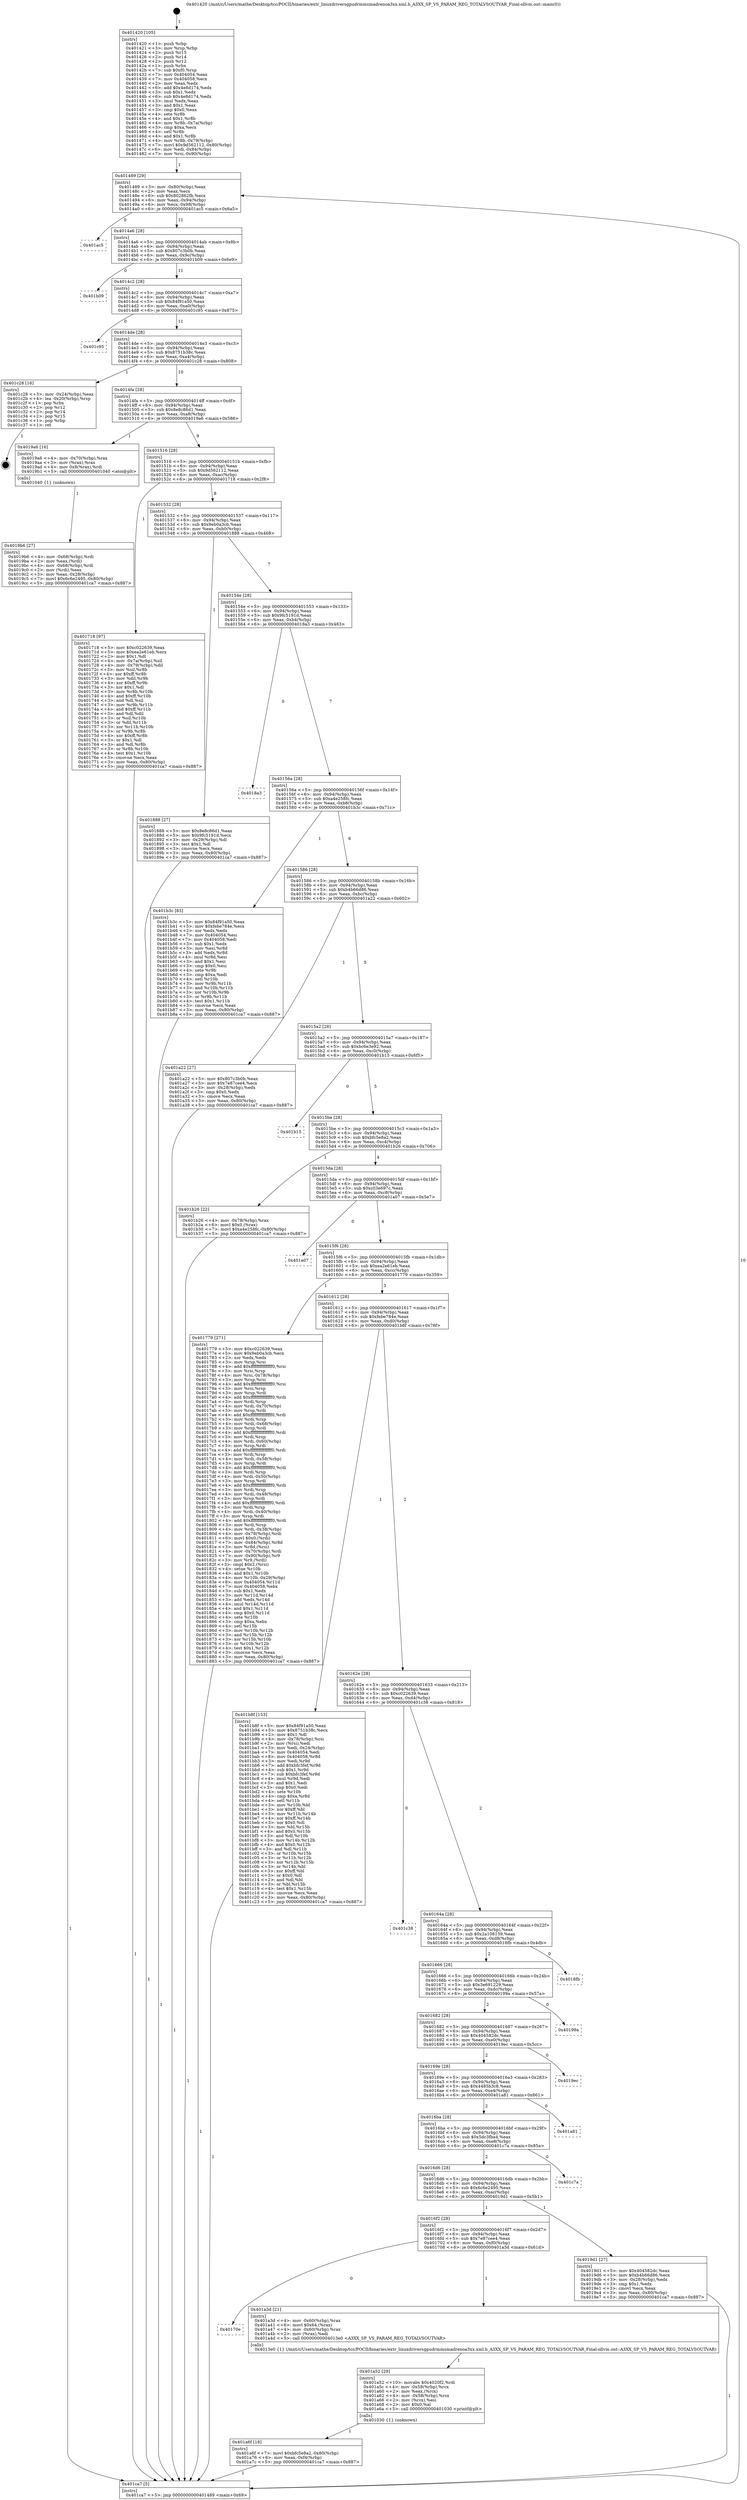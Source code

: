 digraph "0x401420" {
  label = "0x401420 (/mnt/c/Users/mathe/Desktop/tcc/POCII/binaries/extr_linuxdriversgpudrmmsmadrenoa3xx.xml.h_A3XX_SP_VS_PARAM_REG_TOTALVSOUTVAR_Final-ollvm.out::main(0))"
  labelloc = "t"
  node[shape=record]

  Entry [label="",width=0.3,height=0.3,shape=circle,fillcolor=black,style=filled]
  "0x401489" [label="{
     0x401489 [29]\l
     | [instrs]\l
     &nbsp;&nbsp;0x401489 \<+3\>: mov -0x80(%rbp),%eax\l
     &nbsp;&nbsp;0x40148c \<+2\>: mov %eax,%ecx\l
     &nbsp;&nbsp;0x40148e \<+6\>: sub $0x802862fb,%ecx\l
     &nbsp;&nbsp;0x401494 \<+6\>: mov %eax,-0x94(%rbp)\l
     &nbsp;&nbsp;0x40149a \<+6\>: mov %ecx,-0x98(%rbp)\l
     &nbsp;&nbsp;0x4014a0 \<+6\>: je 0000000000401ac5 \<main+0x6a5\>\l
  }"]
  "0x401ac5" [label="{
     0x401ac5\l
  }", style=dashed]
  "0x4014a6" [label="{
     0x4014a6 [28]\l
     | [instrs]\l
     &nbsp;&nbsp;0x4014a6 \<+5\>: jmp 00000000004014ab \<main+0x8b\>\l
     &nbsp;&nbsp;0x4014ab \<+6\>: mov -0x94(%rbp),%eax\l
     &nbsp;&nbsp;0x4014b1 \<+5\>: sub $0x807c3b0b,%eax\l
     &nbsp;&nbsp;0x4014b6 \<+6\>: mov %eax,-0x9c(%rbp)\l
     &nbsp;&nbsp;0x4014bc \<+6\>: je 0000000000401b09 \<main+0x6e9\>\l
  }"]
  Exit [label="",width=0.3,height=0.3,shape=circle,fillcolor=black,style=filled,peripheries=2]
  "0x401b09" [label="{
     0x401b09\l
  }", style=dashed]
  "0x4014c2" [label="{
     0x4014c2 [28]\l
     | [instrs]\l
     &nbsp;&nbsp;0x4014c2 \<+5\>: jmp 00000000004014c7 \<main+0xa7\>\l
     &nbsp;&nbsp;0x4014c7 \<+6\>: mov -0x94(%rbp),%eax\l
     &nbsp;&nbsp;0x4014cd \<+5\>: sub $0x84f91a50,%eax\l
     &nbsp;&nbsp;0x4014d2 \<+6\>: mov %eax,-0xa0(%rbp)\l
     &nbsp;&nbsp;0x4014d8 \<+6\>: je 0000000000401c95 \<main+0x875\>\l
  }"]
  "0x401a6f" [label="{
     0x401a6f [18]\l
     | [instrs]\l
     &nbsp;&nbsp;0x401a6f \<+7\>: movl $0xbfc5e8a2,-0x80(%rbp)\l
     &nbsp;&nbsp;0x401a76 \<+6\>: mov %eax,-0xf4(%rbp)\l
     &nbsp;&nbsp;0x401a7c \<+5\>: jmp 0000000000401ca7 \<main+0x887\>\l
  }"]
  "0x401c95" [label="{
     0x401c95\l
  }", style=dashed]
  "0x4014de" [label="{
     0x4014de [28]\l
     | [instrs]\l
     &nbsp;&nbsp;0x4014de \<+5\>: jmp 00000000004014e3 \<main+0xc3\>\l
     &nbsp;&nbsp;0x4014e3 \<+6\>: mov -0x94(%rbp),%eax\l
     &nbsp;&nbsp;0x4014e9 \<+5\>: sub $0x8751b38c,%eax\l
     &nbsp;&nbsp;0x4014ee \<+6\>: mov %eax,-0xa4(%rbp)\l
     &nbsp;&nbsp;0x4014f4 \<+6\>: je 0000000000401c28 \<main+0x808\>\l
  }"]
  "0x401a52" [label="{
     0x401a52 [29]\l
     | [instrs]\l
     &nbsp;&nbsp;0x401a52 \<+10\>: movabs $0x4020f2,%rdi\l
     &nbsp;&nbsp;0x401a5c \<+4\>: mov -0x58(%rbp),%rcx\l
     &nbsp;&nbsp;0x401a60 \<+2\>: mov %eax,(%rcx)\l
     &nbsp;&nbsp;0x401a62 \<+4\>: mov -0x58(%rbp),%rcx\l
     &nbsp;&nbsp;0x401a66 \<+2\>: mov (%rcx),%esi\l
     &nbsp;&nbsp;0x401a68 \<+2\>: mov $0x0,%al\l
     &nbsp;&nbsp;0x401a6a \<+5\>: call 0000000000401030 \<printf@plt\>\l
     | [calls]\l
     &nbsp;&nbsp;0x401030 \{1\} (unknown)\l
  }"]
  "0x401c28" [label="{
     0x401c28 [16]\l
     | [instrs]\l
     &nbsp;&nbsp;0x401c28 \<+3\>: mov -0x24(%rbp),%eax\l
     &nbsp;&nbsp;0x401c2b \<+4\>: lea -0x20(%rbp),%rsp\l
     &nbsp;&nbsp;0x401c2f \<+1\>: pop %rbx\l
     &nbsp;&nbsp;0x401c30 \<+2\>: pop %r12\l
     &nbsp;&nbsp;0x401c32 \<+2\>: pop %r14\l
     &nbsp;&nbsp;0x401c34 \<+2\>: pop %r15\l
     &nbsp;&nbsp;0x401c36 \<+1\>: pop %rbp\l
     &nbsp;&nbsp;0x401c37 \<+1\>: ret\l
  }"]
  "0x4014fa" [label="{
     0x4014fa [28]\l
     | [instrs]\l
     &nbsp;&nbsp;0x4014fa \<+5\>: jmp 00000000004014ff \<main+0xdf\>\l
     &nbsp;&nbsp;0x4014ff \<+6\>: mov -0x94(%rbp),%eax\l
     &nbsp;&nbsp;0x401505 \<+5\>: sub $0x8e8c86d1,%eax\l
     &nbsp;&nbsp;0x40150a \<+6\>: mov %eax,-0xa8(%rbp)\l
     &nbsp;&nbsp;0x401510 \<+6\>: je 00000000004019a6 \<main+0x586\>\l
  }"]
  "0x40170e" [label="{
     0x40170e\l
  }", style=dashed]
  "0x4019a6" [label="{
     0x4019a6 [16]\l
     | [instrs]\l
     &nbsp;&nbsp;0x4019a6 \<+4\>: mov -0x70(%rbp),%rax\l
     &nbsp;&nbsp;0x4019aa \<+3\>: mov (%rax),%rax\l
     &nbsp;&nbsp;0x4019ad \<+4\>: mov 0x8(%rax),%rdi\l
     &nbsp;&nbsp;0x4019b1 \<+5\>: call 0000000000401040 \<atoi@plt\>\l
     | [calls]\l
     &nbsp;&nbsp;0x401040 \{1\} (unknown)\l
  }"]
  "0x401516" [label="{
     0x401516 [28]\l
     | [instrs]\l
     &nbsp;&nbsp;0x401516 \<+5\>: jmp 000000000040151b \<main+0xfb\>\l
     &nbsp;&nbsp;0x40151b \<+6\>: mov -0x94(%rbp),%eax\l
     &nbsp;&nbsp;0x401521 \<+5\>: sub $0x9d562112,%eax\l
     &nbsp;&nbsp;0x401526 \<+6\>: mov %eax,-0xac(%rbp)\l
     &nbsp;&nbsp;0x40152c \<+6\>: je 0000000000401718 \<main+0x2f8\>\l
  }"]
  "0x401a3d" [label="{
     0x401a3d [21]\l
     | [instrs]\l
     &nbsp;&nbsp;0x401a3d \<+4\>: mov -0x60(%rbp),%rax\l
     &nbsp;&nbsp;0x401a41 \<+6\>: movl $0x64,(%rax)\l
     &nbsp;&nbsp;0x401a47 \<+4\>: mov -0x60(%rbp),%rax\l
     &nbsp;&nbsp;0x401a4b \<+2\>: mov (%rax),%edi\l
     &nbsp;&nbsp;0x401a4d \<+5\>: call 00000000004013e0 \<A3XX_SP_VS_PARAM_REG_TOTALVSOUTVAR\>\l
     | [calls]\l
     &nbsp;&nbsp;0x4013e0 \{1\} (/mnt/c/Users/mathe/Desktop/tcc/POCII/binaries/extr_linuxdriversgpudrmmsmadrenoa3xx.xml.h_A3XX_SP_VS_PARAM_REG_TOTALVSOUTVAR_Final-ollvm.out::A3XX_SP_VS_PARAM_REG_TOTALVSOUTVAR)\l
  }"]
  "0x401718" [label="{
     0x401718 [97]\l
     | [instrs]\l
     &nbsp;&nbsp;0x401718 \<+5\>: mov $0xc022639,%eax\l
     &nbsp;&nbsp;0x40171d \<+5\>: mov $0xea2e61eb,%ecx\l
     &nbsp;&nbsp;0x401722 \<+2\>: mov $0x1,%dl\l
     &nbsp;&nbsp;0x401724 \<+4\>: mov -0x7a(%rbp),%sil\l
     &nbsp;&nbsp;0x401728 \<+4\>: mov -0x79(%rbp),%dil\l
     &nbsp;&nbsp;0x40172c \<+3\>: mov %sil,%r8b\l
     &nbsp;&nbsp;0x40172f \<+4\>: xor $0xff,%r8b\l
     &nbsp;&nbsp;0x401733 \<+3\>: mov %dil,%r9b\l
     &nbsp;&nbsp;0x401736 \<+4\>: xor $0xff,%r9b\l
     &nbsp;&nbsp;0x40173a \<+3\>: xor $0x1,%dl\l
     &nbsp;&nbsp;0x40173d \<+3\>: mov %r8b,%r10b\l
     &nbsp;&nbsp;0x401740 \<+4\>: and $0xff,%r10b\l
     &nbsp;&nbsp;0x401744 \<+3\>: and %dl,%sil\l
     &nbsp;&nbsp;0x401747 \<+3\>: mov %r9b,%r11b\l
     &nbsp;&nbsp;0x40174a \<+4\>: and $0xff,%r11b\l
     &nbsp;&nbsp;0x40174e \<+3\>: and %dl,%dil\l
     &nbsp;&nbsp;0x401751 \<+3\>: or %sil,%r10b\l
     &nbsp;&nbsp;0x401754 \<+3\>: or %dil,%r11b\l
     &nbsp;&nbsp;0x401757 \<+3\>: xor %r11b,%r10b\l
     &nbsp;&nbsp;0x40175a \<+3\>: or %r9b,%r8b\l
     &nbsp;&nbsp;0x40175d \<+4\>: xor $0xff,%r8b\l
     &nbsp;&nbsp;0x401761 \<+3\>: or $0x1,%dl\l
     &nbsp;&nbsp;0x401764 \<+3\>: and %dl,%r8b\l
     &nbsp;&nbsp;0x401767 \<+3\>: or %r8b,%r10b\l
     &nbsp;&nbsp;0x40176a \<+4\>: test $0x1,%r10b\l
     &nbsp;&nbsp;0x40176e \<+3\>: cmovne %ecx,%eax\l
     &nbsp;&nbsp;0x401771 \<+3\>: mov %eax,-0x80(%rbp)\l
     &nbsp;&nbsp;0x401774 \<+5\>: jmp 0000000000401ca7 \<main+0x887\>\l
  }"]
  "0x401532" [label="{
     0x401532 [28]\l
     | [instrs]\l
     &nbsp;&nbsp;0x401532 \<+5\>: jmp 0000000000401537 \<main+0x117\>\l
     &nbsp;&nbsp;0x401537 \<+6\>: mov -0x94(%rbp),%eax\l
     &nbsp;&nbsp;0x40153d \<+5\>: sub $0x9eb0a3cb,%eax\l
     &nbsp;&nbsp;0x401542 \<+6\>: mov %eax,-0xb0(%rbp)\l
     &nbsp;&nbsp;0x401548 \<+6\>: je 0000000000401888 \<main+0x468\>\l
  }"]
  "0x401ca7" [label="{
     0x401ca7 [5]\l
     | [instrs]\l
     &nbsp;&nbsp;0x401ca7 \<+5\>: jmp 0000000000401489 \<main+0x69\>\l
  }"]
  "0x401420" [label="{
     0x401420 [105]\l
     | [instrs]\l
     &nbsp;&nbsp;0x401420 \<+1\>: push %rbp\l
     &nbsp;&nbsp;0x401421 \<+3\>: mov %rsp,%rbp\l
     &nbsp;&nbsp;0x401424 \<+2\>: push %r15\l
     &nbsp;&nbsp;0x401426 \<+2\>: push %r14\l
     &nbsp;&nbsp;0x401428 \<+2\>: push %r12\l
     &nbsp;&nbsp;0x40142a \<+1\>: push %rbx\l
     &nbsp;&nbsp;0x40142b \<+7\>: sub $0xf0,%rsp\l
     &nbsp;&nbsp;0x401432 \<+7\>: mov 0x404054,%eax\l
     &nbsp;&nbsp;0x401439 \<+7\>: mov 0x404058,%ecx\l
     &nbsp;&nbsp;0x401440 \<+2\>: mov %eax,%edx\l
     &nbsp;&nbsp;0x401442 \<+6\>: add $0x4e8d174,%edx\l
     &nbsp;&nbsp;0x401448 \<+3\>: sub $0x1,%edx\l
     &nbsp;&nbsp;0x40144b \<+6\>: sub $0x4e8d174,%edx\l
     &nbsp;&nbsp;0x401451 \<+3\>: imul %edx,%eax\l
     &nbsp;&nbsp;0x401454 \<+3\>: and $0x1,%eax\l
     &nbsp;&nbsp;0x401457 \<+3\>: cmp $0x0,%eax\l
     &nbsp;&nbsp;0x40145a \<+4\>: sete %r8b\l
     &nbsp;&nbsp;0x40145e \<+4\>: and $0x1,%r8b\l
     &nbsp;&nbsp;0x401462 \<+4\>: mov %r8b,-0x7a(%rbp)\l
     &nbsp;&nbsp;0x401466 \<+3\>: cmp $0xa,%ecx\l
     &nbsp;&nbsp;0x401469 \<+4\>: setl %r8b\l
     &nbsp;&nbsp;0x40146d \<+4\>: and $0x1,%r8b\l
     &nbsp;&nbsp;0x401471 \<+4\>: mov %r8b,-0x79(%rbp)\l
     &nbsp;&nbsp;0x401475 \<+7\>: movl $0x9d562112,-0x80(%rbp)\l
     &nbsp;&nbsp;0x40147c \<+6\>: mov %edi,-0x84(%rbp)\l
     &nbsp;&nbsp;0x401482 \<+7\>: mov %rsi,-0x90(%rbp)\l
  }"]
  "0x4016f2" [label="{
     0x4016f2 [28]\l
     | [instrs]\l
     &nbsp;&nbsp;0x4016f2 \<+5\>: jmp 00000000004016f7 \<main+0x2d7\>\l
     &nbsp;&nbsp;0x4016f7 \<+6\>: mov -0x94(%rbp),%eax\l
     &nbsp;&nbsp;0x4016fd \<+5\>: sub $0x7e87cee4,%eax\l
     &nbsp;&nbsp;0x401702 \<+6\>: mov %eax,-0xf0(%rbp)\l
     &nbsp;&nbsp;0x401708 \<+6\>: je 0000000000401a3d \<main+0x61d\>\l
  }"]
  "0x401888" [label="{
     0x401888 [27]\l
     | [instrs]\l
     &nbsp;&nbsp;0x401888 \<+5\>: mov $0x8e8c86d1,%eax\l
     &nbsp;&nbsp;0x40188d \<+5\>: mov $0x9fc5191d,%ecx\l
     &nbsp;&nbsp;0x401892 \<+3\>: mov -0x29(%rbp),%dl\l
     &nbsp;&nbsp;0x401895 \<+3\>: test $0x1,%dl\l
     &nbsp;&nbsp;0x401898 \<+3\>: cmovne %ecx,%eax\l
     &nbsp;&nbsp;0x40189b \<+3\>: mov %eax,-0x80(%rbp)\l
     &nbsp;&nbsp;0x40189e \<+5\>: jmp 0000000000401ca7 \<main+0x887\>\l
  }"]
  "0x40154e" [label="{
     0x40154e [28]\l
     | [instrs]\l
     &nbsp;&nbsp;0x40154e \<+5\>: jmp 0000000000401553 \<main+0x133\>\l
     &nbsp;&nbsp;0x401553 \<+6\>: mov -0x94(%rbp),%eax\l
     &nbsp;&nbsp;0x401559 \<+5\>: sub $0x9fc5191d,%eax\l
     &nbsp;&nbsp;0x40155e \<+6\>: mov %eax,-0xb4(%rbp)\l
     &nbsp;&nbsp;0x401564 \<+6\>: je 00000000004018a3 \<main+0x483\>\l
  }"]
  "0x4019d1" [label="{
     0x4019d1 [27]\l
     | [instrs]\l
     &nbsp;&nbsp;0x4019d1 \<+5\>: mov $0x404582dc,%eax\l
     &nbsp;&nbsp;0x4019d6 \<+5\>: mov $0xb4b66d86,%ecx\l
     &nbsp;&nbsp;0x4019db \<+3\>: mov -0x28(%rbp),%edx\l
     &nbsp;&nbsp;0x4019de \<+3\>: cmp $0x1,%edx\l
     &nbsp;&nbsp;0x4019e1 \<+3\>: cmovl %ecx,%eax\l
     &nbsp;&nbsp;0x4019e4 \<+3\>: mov %eax,-0x80(%rbp)\l
     &nbsp;&nbsp;0x4019e7 \<+5\>: jmp 0000000000401ca7 \<main+0x887\>\l
  }"]
  "0x4018a3" [label="{
     0x4018a3\l
  }", style=dashed]
  "0x40156a" [label="{
     0x40156a [28]\l
     | [instrs]\l
     &nbsp;&nbsp;0x40156a \<+5\>: jmp 000000000040156f \<main+0x14f\>\l
     &nbsp;&nbsp;0x40156f \<+6\>: mov -0x94(%rbp),%eax\l
     &nbsp;&nbsp;0x401575 \<+5\>: sub $0xa4e258fc,%eax\l
     &nbsp;&nbsp;0x40157a \<+6\>: mov %eax,-0xb8(%rbp)\l
     &nbsp;&nbsp;0x401580 \<+6\>: je 0000000000401b3c \<main+0x71c\>\l
  }"]
  "0x4016d6" [label="{
     0x4016d6 [28]\l
     | [instrs]\l
     &nbsp;&nbsp;0x4016d6 \<+5\>: jmp 00000000004016db \<main+0x2bb\>\l
     &nbsp;&nbsp;0x4016db \<+6\>: mov -0x94(%rbp),%eax\l
     &nbsp;&nbsp;0x4016e1 \<+5\>: sub $0x6c6e2495,%eax\l
     &nbsp;&nbsp;0x4016e6 \<+6\>: mov %eax,-0xec(%rbp)\l
     &nbsp;&nbsp;0x4016ec \<+6\>: je 00000000004019d1 \<main+0x5b1\>\l
  }"]
  "0x401b3c" [label="{
     0x401b3c [83]\l
     | [instrs]\l
     &nbsp;&nbsp;0x401b3c \<+5\>: mov $0x84f91a50,%eax\l
     &nbsp;&nbsp;0x401b41 \<+5\>: mov $0xfebe784e,%ecx\l
     &nbsp;&nbsp;0x401b46 \<+2\>: xor %edx,%edx\l
     &nbsp;&nbsp;0x401b48 \<+7\>: mov 0x404054,%esi\l
     &nbsp;&nbsp;0x401b4f \<+7\>: mov 0x404058,%edi\l
     &nbsp;&nbsp;0x401b56 \<+3\>: sub $0x1,%edx\l
     &nbsp;&nbsp;0x401b59 \<+3\>: mov %esi,%r8d\l
     &nbsp;&nbsp;0x401b5c \<+3\>: add %edx,%r8d\l
     &nbsp;&nbsp;0x401b5f \<+4\>: imul %r8d,%esi\l
     &nbsp;&nbsp;0x401b63 \<+3\>: and $0x1,%esi\l
     &nbsp;&nbsp;0x401b66 \<+3\>: cmp $0x0,%esi\l
     &nbsp;&nbsp;0x401b69 \<+4\>: sete %r9b\l
     &nbsp;&nbsp;0x401b6d \<+3\>: cmp $0xa,%edi\l
     &nbsp;&nbsp;0x401b70 \<+4\>: setl %r10b\l
     &nbsp;&nbsp;0x401b74 \<+3\>: mov %r9b,%r11b\l
     &nbsp;&nbsp;0x401b77 \<+3\>: and %r10b,%r11b\l
     &nbsp;&nbsp;0x401b7a \<+3\>: xor %r10b,%r9b\l
     &nbsp;&nbsp;0x401b7d \<+3\>: or %r9b,%r11b\l
     &nbsp;&nbsp;0x401b80 \<+4\>: test $0x1,%r11b\l
     &nbsp;&nbsp;0x401b84 \<+3\>: cmovne %ecx,%eax\l
     &nbsp;&nbsp;0x401b87 \<+3\>: mov %eax,-0x80(%rbp)\l
     &nbsp;&nbsp;0x401b8a \<+5\>: jmp 0000000000401ca7 \<main+0x887\>\l
  }"]
  "0x401586" [label="{
     0x401586 [28]\l
     | [instrs]\l
     &nbsp;&nbsp;0x401586 \<+5\>: jmp 000000000040158b \<main+0x16b\>\l
     &nbsp;&nbsp;0x40158b \<+6\>: mov -0x94(%rbp),%eax\l
     &nbsp;&nbsp;0x401591 \<+5\>: sub $0xb4b66d86,%eax\l
     &nbsp;&nbsp;0x401596 \<+6\>: mov %eax,-0xbc(%rbp)\l
     &nbsp;&nbsp;0x40159c \<+6\>: je 0000000000401a22 \<main+0x602\>\l
  }"]
  "0x401c7a" [label="{
     0x401c7a\l
  }", style=dashed]
  "0x401a22" [label="{
     0x401a22 [27]\l
     | [instrs]\l
     &nbsp;&nbsp;0x401a22 \<+5\>: mov $0x807c3b0b,%eax\l
     &nbsp;&nbsp;0x401a27 \<+5\>: mov $0x7e87cee4,%ecx\l
     &nbsp;&nbsp;0x401a2c \<+3\>: mov -0x28(%rbp),%edx\l
     &nbsp;&nbsp;0x401a2f \<+3\>: cmp $0x0,%edx\l
     &nbsp;&nbsp;0x401a32 \<+3\>: cmove %ecx,%eax\l
     &nbsp;&nbsp;0x401a35 \<+3\>: mov %eax,-0x80(%rbp)\l
     &nbsp;&nbsp;0x401a38 \<+5\>: jmp 0000000000401ca7 \<main+0x887\>\l
  }"]
  "0x4015a2" [label="{
     0x4015a2 [28]\l
     | [instrs]\l
     &nbsp;&nbsp;0x4015a2 \<+5\>: jmp 00000000004015a7 \<main+0x187\>\l
     &nbsp;&nbsp;0x4015a7 \<+6\>: mov -0x94(%rbp),%eax\l
     &nbsp;&nbsp;0x4015ad \<+5\>: sub $0xbc6e3e92,%eax\l
     &nbsp;&nbsp;0x4015b2 \<+6\>: mov %eax,-0xc0(%rbp)\l
     &nbsp;&nbsp;0x4015b8 \<+6\>: je 0000000000401b15 \<main+0x6f5\>\l
  }"]
  "0x4016ba" [label="{
     0x4016ba [28]\l
     | [instrs]\l
     &nbsp;&nbsp;0x4016ba \<+5\>: jmp 00000000004016bf \<main+0x29f\>\l
     &nbsp;&nbsp;0x4016bf \<+6\>: mov -0x94(%rbp),%eax\l
     &nbsp;&nbsp;0x4016c5 \<+5\>: sub $0x5dc3fba4,%eax\l
     &nbsp;&nbsp;0x4016ca \<+6\>: mov %eax,-0xe8(%rbp)\l
     &nbsp;&nbsp;0x4016d0 \<+6\>: je 0000000000401c7a \<main+0x85a\>\l
  }"]
  "0x401b15" [label="{
     0x401b15\l
  }", style=dashed]
  "0x4015be" [label="{
     0x4015be [28]\l
     | [instrs]\l
     &nbsp;&nbsp;0x4015be \<+5\>: jmp 00000000004015c3 \<main+0x1a3\>\l
     &nbsp;&nbsp;0x4015c3 \<+6\>: mov -0x94(%rbp),%eax\l
     &nbsp;&nbsp;0x4015c9 \<+5\>: sub $0xbfc5e8a2,%eax\l
     &nbsp;&nbsp;0x4015ce \<+6\>: mov %eax,-0xc4(%rbp)\l
     &nbsp;&nbsp;0x4015d4 \<+6\>: je 0000000000401b26 \<main+0x706\>\l
  }"]
  "0x401a81" [label="{
     0x401a81\l
  }", style=dashed]
  "0x401b26" [label="{
     0x401b26 [22]\l
     | [instrs]\l
     &nbsp;&nbsp;0x401b26 \<+4\>: mov -0x78(%rbp),%rax\l
     &nbsp;&nbsp;0x401b2a \<+6\>: movl $0x0,(%rax)\l
     &nbsp;&nbsp;0x401b30 \<+7\>: movl $0xa4e258fc,-0x80(%rbp)\l
     &nbsp;&nbsp;0x401b37 \<+5\>: jmp 0000000000401ca7 \<main+0x887\>\l
  }"]
  "0x4015da" [label="{
     0x4015da [28]\l
     | [instrs]\l
     &nbsp;&nbsp;0x4015da \<+5\>: jmp 00000000004015df \<main+0x1bf\>\l
     &nbsp;&nbsp;0x4015df \<+6\>: mov -0x94(%rbp),%eax\l
     &nbsp;&nbsp;0x4015e5 \<+5\>: sub $0xc03e697c,%eax\l
     &nbsp;&nbsp;0x4015ea \<+6\>: mov %eax,-0xc8(%rbp)\l
     &nbsp;&nbsp;0x4015f0 \<+6\>: je 0000000000401a07 \<main+0x5e7\>\l
  }"]
  "0x40169e" [label="{
     0x40169e [28]\l
     | [instrs]\l
     &nbsp;&nbsp;0x40169e \<+5\>: jmp 00000000004016a3 \<main+0x283\>\l
     &nbsp;&nbsp;0x4016a3 \<+6\>: mov -0x94(%rbp),%eax\l
     &nbsp;&nbsp;0x4016a9 \<+5\>: sub $0x4485b3c8,%eax\l
     &nbsp;&nbsp;0x4016ae \<+6\>: mov %eax,-0xe4(%rbp)\l
     &nbsp;&nbsp;0x4016b4 \<+6\>: je 0000000000401a81 \<main+0x661\>\l
  }"]
  "0x401a07" [label="{
     0x401a07\l
  }", style=dashed]
  "0x4015f6" [label="{
     0x4015f6 [28]\l
     | [instrs]\l
     &nbsp;&nbsp;0x4015f6 \<+5\>: jmp 00000000004015fb \<main+0x1db\>\l
     &nbsp;&nbsp;0x4015fb \<+6\>: mov -0x94(%rbp),%eax\l
     &nbsp;&nbsp;0x401601 \<+5\>: sub $0xea2e61eb,%eax\l
     &nbsp;&nbsp;0x401606 \<+6\>: mov %eax,-0xcc(%rbp)\l
     &nbsp;&nbsp;0x40160c \<+6\>: je 0000000000401779 \<main+0x359\>\l
  }"]
  "0x4019ec" [label="{
     0x4019ec\l
  }", style=dashed]
  "0x401779" [label="{
     0x401779 [271]\l
     | [instrs]\l
     &nbsp;&nbsp;0x401779 \<+5\>: mov $0xc022639,%eax\l
     &nbsp;&nbsp;0x40177e \<+5\>: mov $0x9eb0a3cb,%ecx\l
     &nbsp;&nbsp;0x401783 \<+2\>: xor %edx,%edx\l
     &nbsp;&nbsp;0x401785 \<+3\>: mov %rsp,%rsi\l
     &nbsp;&nbsp;0x401788 \<+4\>: add $0xfffffffffffffff0,%rsi\l
     &nbsp;&nbsp;0x40178c \<+3\>: mov %rsi,%rsp\l
     &nbsp;&nbsp;0x40178f \<+4\>: mov %rsi,-0x78(%rbp)\l
     &nbsp;&nbsp;0x401793 \<+3\>: mov %rsp,%rsi\l
     &nbsp;&nbsp;0x401796 \<+4\>: add $0xfffffffffffffff0,%rsi\l
     &nbsp;&nbsp;0x40179a \<+3\>: mov %rsi,%rsp\l
     &nbsp;&nbsp;0x40179d \<+3\>: mov %rsp,%rdi\l
     &nbsp;&nbsp;0x4017a0 \<+4\>: add $0xfffffffffffffff0,%rdi\l
     &nbsp;&nbsp;0x4017a4 \<+3\>: mov %rdi,%rsp\l
     &nbsp;&nbsp;0x4017a7 \<+4\>: mov %rdi,-0x70(%rbp)\l
     &nbsp;&nbsp;0x4017ab \<+3\>: mov %rsp,%rdi\l
     &nbsp;&nbsp;0x4017ae \<+4\>: add $0xfffffffffffffff0,%rdi\l
     &nbsp;&nbsp;0x4017b2 \<+3\>: mov %rdi,%rsp\l
     &nbsp;&nbsp;0x4017b5 \<+4\>: mov %rdi,-0x68(%rbp)\l
     &nbsp;&nbsp;0x4017b9 \<+3\>: mov %rsp,%rdi\l
     &nbsp;&nbsp;0x4017bc \<+4\>: add $0xfffffffffffffff0,%rdi\l
     &nbsp;&nbsp;0x4017c0 \<+3\>: mov %rdi,%rsp\l
     &nbsp;&nbsp;0x4017c3 \<+4\>: mov %rdi,-0x60(%rbp)\l
     &nbsp;&nbsp;0x4017c7 \<+3\>: mov %rsp,%rdi\l
     &nbsp;&nbsp;0x4017ca \<+4\>: add $0xfffffffffffffff0,%rdi\l
     &nbsp;&nbsp;0x4017ce \<+3\>: mov %rdi,%rsp\l
     &nbsp;&nbsp;0x4017d1 \<+4\>: mov %rdi,-0x58(%rbp)\l
     &nbsp;&nbsp;0x4017d5 \<+3\>: mov %rsp,%rdi\l
     &nbsp;&nbsp;0x4017d8 \<+4\>: add $0xfffffffffffffff0,%rdi\l
     &nbsp;&nbsp;0x4017dc \<+3\>: mov %rdi,%rsp\l
     &nbsp;&nbsp;0x4017df \<+4\>: mov %rdi,-0x50(%rbp)\l
     &nbsp;&nbsp;0x4017e3 \<+3\>: mov %rsp,%rdi\l
     &nbsp;&nbsp;0x4017e6 \<+4\>: add $0xfffffffffffffff0,%rdi\l
     &nbsp;&nbsp;0x4017ea \<+3\>: mov %rdi,%rsp\l
     &nbsp;&nbsp;0x4017ed \<+4\>: mov %rdi,-0x48(%rbp)\l
     &nbsp;&nbsp;0x4017f1 \<+3\>: mov %rsp,%rdi\l
     &nbsp;&nbsp;0x4017f4 \<+4\>: add $0xfffffffffffffff0,%rdi\l
     &nbsp;&nbsp;0x4017f8 \<+3\>: mov %rdi,%rsp\l
     &nbsp;&nbsp;0x4017fb \<+4\>: mov %rdi,-0x40(%rbp)\l
     &nbsp;&nbsp;0x4017ff \<+3\>: mov %rsp,%rdi\l
     &nbsp;&nbsp;0x401802 \<+4\>: add $0xfffffffffffffff0,%rdi\l
     &nbsp;&nbsp;0x401806 \<+3\>: mov %rdi,%rsp\l
     &nbsp;&nbsp;0x401809 \<+4\>: mov %rdi,-0x38(%rbp)\l
     &nbsp;&nbsp;0x40180d \<+4\>: mov -0x78(%rbp),%rdi\l
     &nbsp;&nbsp;0x401811 \<+6\>: movl $0x0,(%rdi)\l
     &nbsp;&nbsp;0x401817 \<+7\>: mov -0x84(%rbp),%r8d\l
     &nbsp;&nbsp;0x40181e \<+3\>: mov %r8d,(%rsi)\l
     &nbsp;&nbsp;0x401821 \<+4\>: mov -0x70(%rbp),%rdi\l
     &nbsp;&nbsp;0x401825 \<+7\>: mov -0x90(%rbp),%r9\l
     &nbsp;&nbsp;0x40182c \<+3\>: mov %r9,(%rdi)\l
     &nbsp;&nbsp;0x40182f \<+3\>: cmpl $0x2,(%rsi)\l
     &nbsp;&nbsp;0x401832 \<+4\>: setne %r10b\l
     &nbsp;&nbsp;0x401836 \<+4\>: and $0x1,%r10b\l
     &nbsp;&nbsp;0x40183a \<+4\>: mov %r10b,-0x29(%rbp)\l
     &nbsp;&nbsp;0x40183e \<+8\>: mov 0x404054,%r11d\l
     &nbsp;&nbsp;0x401846 \<+7\>: mov 0x404058,%ebx\l
     &nbsp;&nbsp;0x40184d \<+3\>: sub $0x1,%edx\l
     &nbsp;&nbsp;0x401850 \<+3\>: mov %r11d,%r14d\l
     &nbsp;&nbsp;0x401853 \<+3\>: add %edx,%r14d\l
     &nbsp;&nbsp;0x401856 \<+4\>: imul %r14d,%r11d\l
     &nbsp;&nbsp;0x40185a \<+4\>: and $0x1,%r11d\l
     &nbsp;&nbsp;0x40185e \<+4\>: cmp $0x0,%r11d\l
     &nbsp;&nbsp;0x401862 \<+4\>: sete %r10b\l
     &nbsp;&nbsp;0x401866 \<+3\>: cmp $0xa,%ebx\l
     &nbsp;&nbsp;0x401869 \<+4\>: setl %r15b\l
     &nbsp;&nbsp;0x40186d \<+3\>: mov %r10b,%r12b\l
     &nbsp;&nbsp;0x401870 \<+3\>: and %r15b,%r12b\l
     &nbsp;&nbsp;0x401873 \<+3\>: xor %r15b,%r10b\l
     &nbsp;&nbsp;0x401876 \<+3\>: or %r10b,%r12b\l
     &nbsp;&nbsp;0x401879 \<+4\>: test $0x1,%r12b\l
     &nbsp;&nbsp;0x40187d \<+3\>: cmovne %ecx,%eax\l
     &nbsp;&nbsp;0x401880 \<+3\>: mov %eax,-0x80(%rbp)\l
     &nbsp;&nbsp;0x401883 \<+5\>: jmp 0000000000401ca7 \<main+0x887\>\l
  }"]
  "0x401612" [label="{
     0x401612 [28]\l
     | [instrs]\l
     &nbsp;&nbsp;0x401612 \<+5\>: jmp 0000000000401617 \<main+0x1f7\>\l
     &nbsp;&nbsp;0x401617 \<+6\>: mov -0x94(%rbp),%eax\l
     &nbsp;&nbsp;0x40161d \<+5\>: sub $0xfebe784e,%eax\l
     &nbsp;&nbsp;0x401622 \<+6\>: mov %eax,-0xd0(%rbp)\l
     &nbsp;&nbsp;0x401628 \<+6\>: je 0000000000401b8f \<main+0x76f\>\l
  }"]
  "0x401682" [label="{
     0x401682 [28]\l
     | [instrs]\l
     &nbsp;&nbsp;0x401682 \<+5\>: jmp 0000000000401687 \<main+0x267\>\l
     &nbsp;&nbsp;0x401687 \<+6\>: mov -0x94(%rbp),%eax\l
     &nbsp;&nbsp;0x40168d \<+5\>: sub $0x404582dc,%eax\l
     &nbsp;&nbsp;0x401692 \<+6\>: mov %eax,-0xe0(%rbp)\l
     &nbsp;&nbsp;0x401698 \<+6\>: je 00000000004019ec \<main+0x5cc\>\l
  }"]
  "0x4019b6" [label="{
     0x4019b6 [27]\l
     | [instrs]\l
     &nbsp;&nbsp;0x4019b6 \<+4\>: mov -0x68(%rbp),%rdi\l
     &nbsp;&nbsp;0x4019ba \<+2\>: mov %eax,(%rdi)\l
     &nbsp;&nbsp;0x4019bc \<+4\>: mov -0x68(%rbp),%rdi\l
     &nbsp;&nbsp;0x4019c0 \<+2\>: mov (%rdi),%eax\l
     &nbsp;&nbsp;0x4019c2 \<+3\>: mov %eax,-0x28(%rbp)\l
     &nbsp;&nbsp;0x4019c5 \<+7\>: movl $0x6c6e2495,-0x80(%rbp)\l
     &nbsp;&nbsp;0x4019cc \<+5\>: jmp 0000000000401ca7 \<main+0x887\>\l
  }"]
  "0x40199a" [label="{
     0x40199a\l
  }", style=dashed]
  "0x401b8f" [label="{
     0x401b8f [153]\l
     | [instrs]\l
     &nbsp;&nbsp;0x401b8f \<+5\>: mov $0x84f91a50,%eax\l
     &nbsp;&nbsp;0x401b94 \<+5\>: mov $0x8751b38c,%ecx\l
     &nbsp;&nbsp;0x401b99 \<+2\>: mov $0x1,%dl\l
     &nbsp;&nbsp;0x401b9b \<+4\>: mov -0x78(%rbp),%rsi\l
     &nbsp;&nbsp;0x401b9f \<+2\>: mov (%rsi),%edi\l
     &nbsp;&nbsp;0x401ba1 \<+3\>: mov %edi,-0x24(%rbp)\l
     &nbsp;&nbsp;0x401ba4 \<+7\>: mov 0x404054,%edi\l
     &nbsp;&nbsp;0x401bab \<+8\>: mov 0x404058,%r8d\l
     &nbsp;&nbsp;0x401bb3 \<+3\>: mov %edi,%r9d\l
     &nbsp;&nbsp;0x401bb6 \<+7\>: add $0xbfc3fef,%r9d\l
     &nbsp;&nbsp;0x401bbd \<+4\>: sub $0x1,%r9d\l
     &nbsp;&nbsp;0x401bc1 \<+7\>: sub $0xbfc3fef,%r9d\l
     &nbsp;&nbsp;0x401bc8 \<+4\>: imul %r9d,%edi\l
     &nbsp;&nbsp;0x401bcc \<+3\>: and $0x1,%edi\l
     &nbsp;&nbsp;0x401bcf \<+3\>: cmp $0x0,%edi\l
     &nbsp;&nbsp;0x401bd2 \<+4\>: sete %r10b\l
     &nbsp;&nbsp;0x401bd6 \<+4\>: cmp $0xa,%r8d\l
     &nbsp;&nbsp;0x401bda \<+4\>: setl %r11b\l
     &nbsp;&nbsp;0x401bde \<+3\>: mov %r10b,%bl\l
     &nbsp;&nbsp;0x401be1 \<+3\>: xor $0xff,%bl\l
     &nbsp;&nbsp;0x401be4 \<+3\>: mov %r11b,%r14b\l
     &nbsp;&nbsp;0x401be7 \<+4\>: xor $0xff,%r14b\l
     &nbsp;&nbsp;0x401beb \<+3\>: xor $0x0,%dl\l
     &nbsp;&nbsp;0x401bee \<+3\>: mov %bl,%r15b\l
     &nbsp;&nbsp;0x401bf1 \<+4\>: and $0x0,%r15b\l
     &nbsp;&nbsp;0x401bf5 \<+3\>: and %dl,%r10b\l
     &nbsp;&nbsp;0x401bf8 \<+3\>: mov %r14b,%r12b\l
     &nbsp;&nbsp;0x401bfb \<+4\>: and $0x0,%r12b\l
     &nbsp;&nbsp;0x401bff \<+3\>: and %dl,%r11b\l
     &nbsp;&nbsp;0x401c02 \<+3\>: or %r10b,%r15b\l
     &nbsp;&nbsp;0x401c05 \<+3\>: or %r11b,%r12b\l
     &nbsp;&nbsp;0x401c08 \<+3\>: xor %r12b,%r15b\l
     &nbsp;&nbsp;0x401c0b \<+3\>: or %r14b,%bl\l
     &nbsp;&nbsp;0x401c0e \<+3\>: xor $0xff,%bl\l
     &nbsp;&nbsp;0x401c11 \<+3\>: or $0x0,%dl\l
     &nbsp;&nbsp;0x401c14 \<+2\>: and %dl,%bl\l
     &nbsp;&nbsp;0x401c16 \<+3\>: or %bl,%r15b\l
     &nbsp;&nbsp;0x401c19 \<+4\>: test $0x1,%r15b\l
     &nbsp;&nbsp;0x401c1d \<+3\>: cmovne %ecx,%eax\l
     &nbsp;&nbsp;0x401c20 \<+3\>: mov %eax,-0x80(%rbp)\l
     &nbsp;&nbsp;0x401c23 \<+5\>: jmp 0000000000401ca7 \<main+0x887\>\l
  }"]
  "0x40162e" [label="{
     0x40162e [28]\l
     | [instrs]\l
     &nbsp;&nbsp;0x40162e \<+5\>: jmp 0000000000401633 \<main+0x213\>\l
     &nbsp;&nbsp;0x401633 \<+6\>: mov -0x94(%rbp),%eax\l
     &nbsp;&nbsp;0x401639 \<+5\>: sub $0xc022639,%eax\l
     &nbsp;&nbsp;0x40163e \<+6\>: mov %eax,-0xd4(%rbp)\l
     &nbsp;&nbsp;0x401644 \<+6\>: je 0000000000401c38 \<main+0x818\>\l
  }"]
  "0x401666" [label="{
     0x401666 [28]\l
     | [instrs]\l
     &nbsp;&nbsp;0x401666 \<+5\>: jmp 000000000040166b \<main+0x24b\>\l
     &nbsp;&nbsp;0x40166b \<+6\>: mov -0x94(%rbp),%eax\l
     &nbsp;&nbsp;0x401671 \<+5\>: sub $0x3e691229,%eax\l
     &nbsp;&nbsp;0x401676 \<+6\>: mov %eax,-0xdc(%rbp)\l
     &nbsp;&nbsp;0x40167c \<+6\>: je 000000000040199a \<main+0x57a\>\l
  }"]
  "0x401c38" [label="{
     0x401c38\l
  }", style=dashed]
  "0x40164a" [label="{
     0x40164a [28]\l
     | [instrs]\l
     &nbsp;&nbsp;0x40164a \<+5\>: jmp 000000000040164f \<main+0x22f\>\l
     &nbsp;&nbsp;0x40164f \<+6\>: mov -0x94(%rbp),%eax\l
     &nbsp;&nbsp;0x401655 \<+5\>: sub $0x2a108139,%eax\l
     &nbsp;&nbsp;0x40165a \<+6\>: mov %eax,-0xd8(%rbp)\l
     &nbsp;&nbsp;0x401660 \<+6\>: je 00000000004018fb \<main+0x4db\>\l
  }"]
  "0x4018fb" [label="{
     0x4018fb\l
  }", style=dashed]
  Entry -> "0x401420" [label=" 1"]
  "0x401489" -> "0x401ac5" [label=" 0"]
  "0x401489" -> "0x4014a6" [label=" 11"]
  "0x401c28" -> Exit [label=" 1"]
  "0x4014a6" -> "0x401b09" [label=" 0"]
  "0x4014a6" -> "0x4014c2" [label=" 11"]
  "0x401b8f" -> "0x401ca7" [label=" 1"]
  "0x4014c2" -> "0x401c95" [label=" 0"]
  "0x4014c2" -> "0x4014de" [label=" 11"]
  "0x401b3c" -> "0x401ca7" [label=" 1"]
  "0x4014de" -> "0x401c28" [label=" 1"]
  "0x4014de" -> "0x4014fa" [label=" 10"]
  "0x401b26" -> "0x401ca7" [label=" 1"]
  "0x4014fa" -> "0x4019a6" [label=" 1"]
  "0x4014fa" -> "0x401516" [label=" 9"]
  "0x401a6f" -> "0x401ca7" [label=" 1"]
  "0x401516" -> "0x401718" [label=" 1"]
  "0x401516" -> "0x401532" [label=" 8"]
  "0x401718" -> "0x401ca7" [label=" 1"]
  "0x401420" -> "0x401489" [label=" 1"]
  "0x401ca7" -> "0x401489" [label=" 10"]
  "0x401a52" -> "0x401a6f" [label=" 1"]
  "0x401532" -> "0x401888" [label=" 1"]
  "0x401532" -> "0x40154e" [label=" 7"]
  "0x4016f2" -> "0x40170e" [label=" 0"]
  "0x40154e" -> "0x4018a3" [label=" 0"]
  "0x40154e" -> "0x40156a" [label=" 7"]
  "0x4016f2" -> "0x401a3d" [label=" 1"]
  "0x40156a" -> "0x401b3c" [label=" 1"]
  "0x40156a" -> "0x401586" [label=" 6"]
  "0x401a22" -> "0x401ca7" [label=" 1"]
  "0x401586" -> "0x401a22" [label=" 1"]
  "0x401586" -> "0x4015a2" [label=" 5"]
  "0x4019d1" -> "0x401ca7" [label=" 1"]
  "0x4015a2" -> "0x401b15" [label=" 0"]
  "0x4015a2" -> "0x4015be" [label=" 5"]
  "0x4016d6" -> "0x4019d1" [label=" 1"]
  "0x4015be" -> "0x401b26" [label=" 1"]
  "0x4015be" -> "0x4015da" [label=" 4"]
  "0x401a3d" -> "0x401a52" [label=" 1"]
  "0x4015da" -> "0x401a07" [label=" 0"]
  "0x4015da" -> "0x4015f6" [label=" 4"]
  "0x4016ba" -> "0x401c7a" [label=" 0"]
  "0x4015f6" -> "0x401779" [label=" 1"]
  "0x4015f6" -> "0x401612" [label=" 3"]
  "0x4016d6" -> "0x4016f2" [label=" 1"]
  "0x401779" -> "0x401ca7" [label=" 1"]
  "0x401888" -> "0x401ca7" [label=" 1"]
  "0x4019a6" -> "0x4019b6" [label=" 1"]
  "0x4019b6" -> "0x401ca7" [label=" 1"]
  "0x40169e" -> "0x401a81" [label=" 0"]
  "0x401612" -> "0x401b8f" [label=" 1"]
  "0x401612" -> "0x40162e" [label=" 2"]
  "0x4016ba" -> "0x4016d6" [label=" 2"]
  "0x40162e" -> "0x401c38" [label=" 0"]
  "0x40162e" -> "0x40164a" [label=" 2"]
  "0x401682" -> "0x4019ec" [label=" 0"]
  "0x40164a" -> "0x4018fb" [label=" 0"]
  "0x40164a" -> "0x401666" [label=" 2"]
  "0x401682" -> "0x40169e" [label=" 2"]
  "0x401666" -> "0x40199a" [label=" 0"]
  "0x401666" -> "0x401682" [label=" 2"]
  "0x40169e" -> "0x4016ba" [label=" 2"]
}

